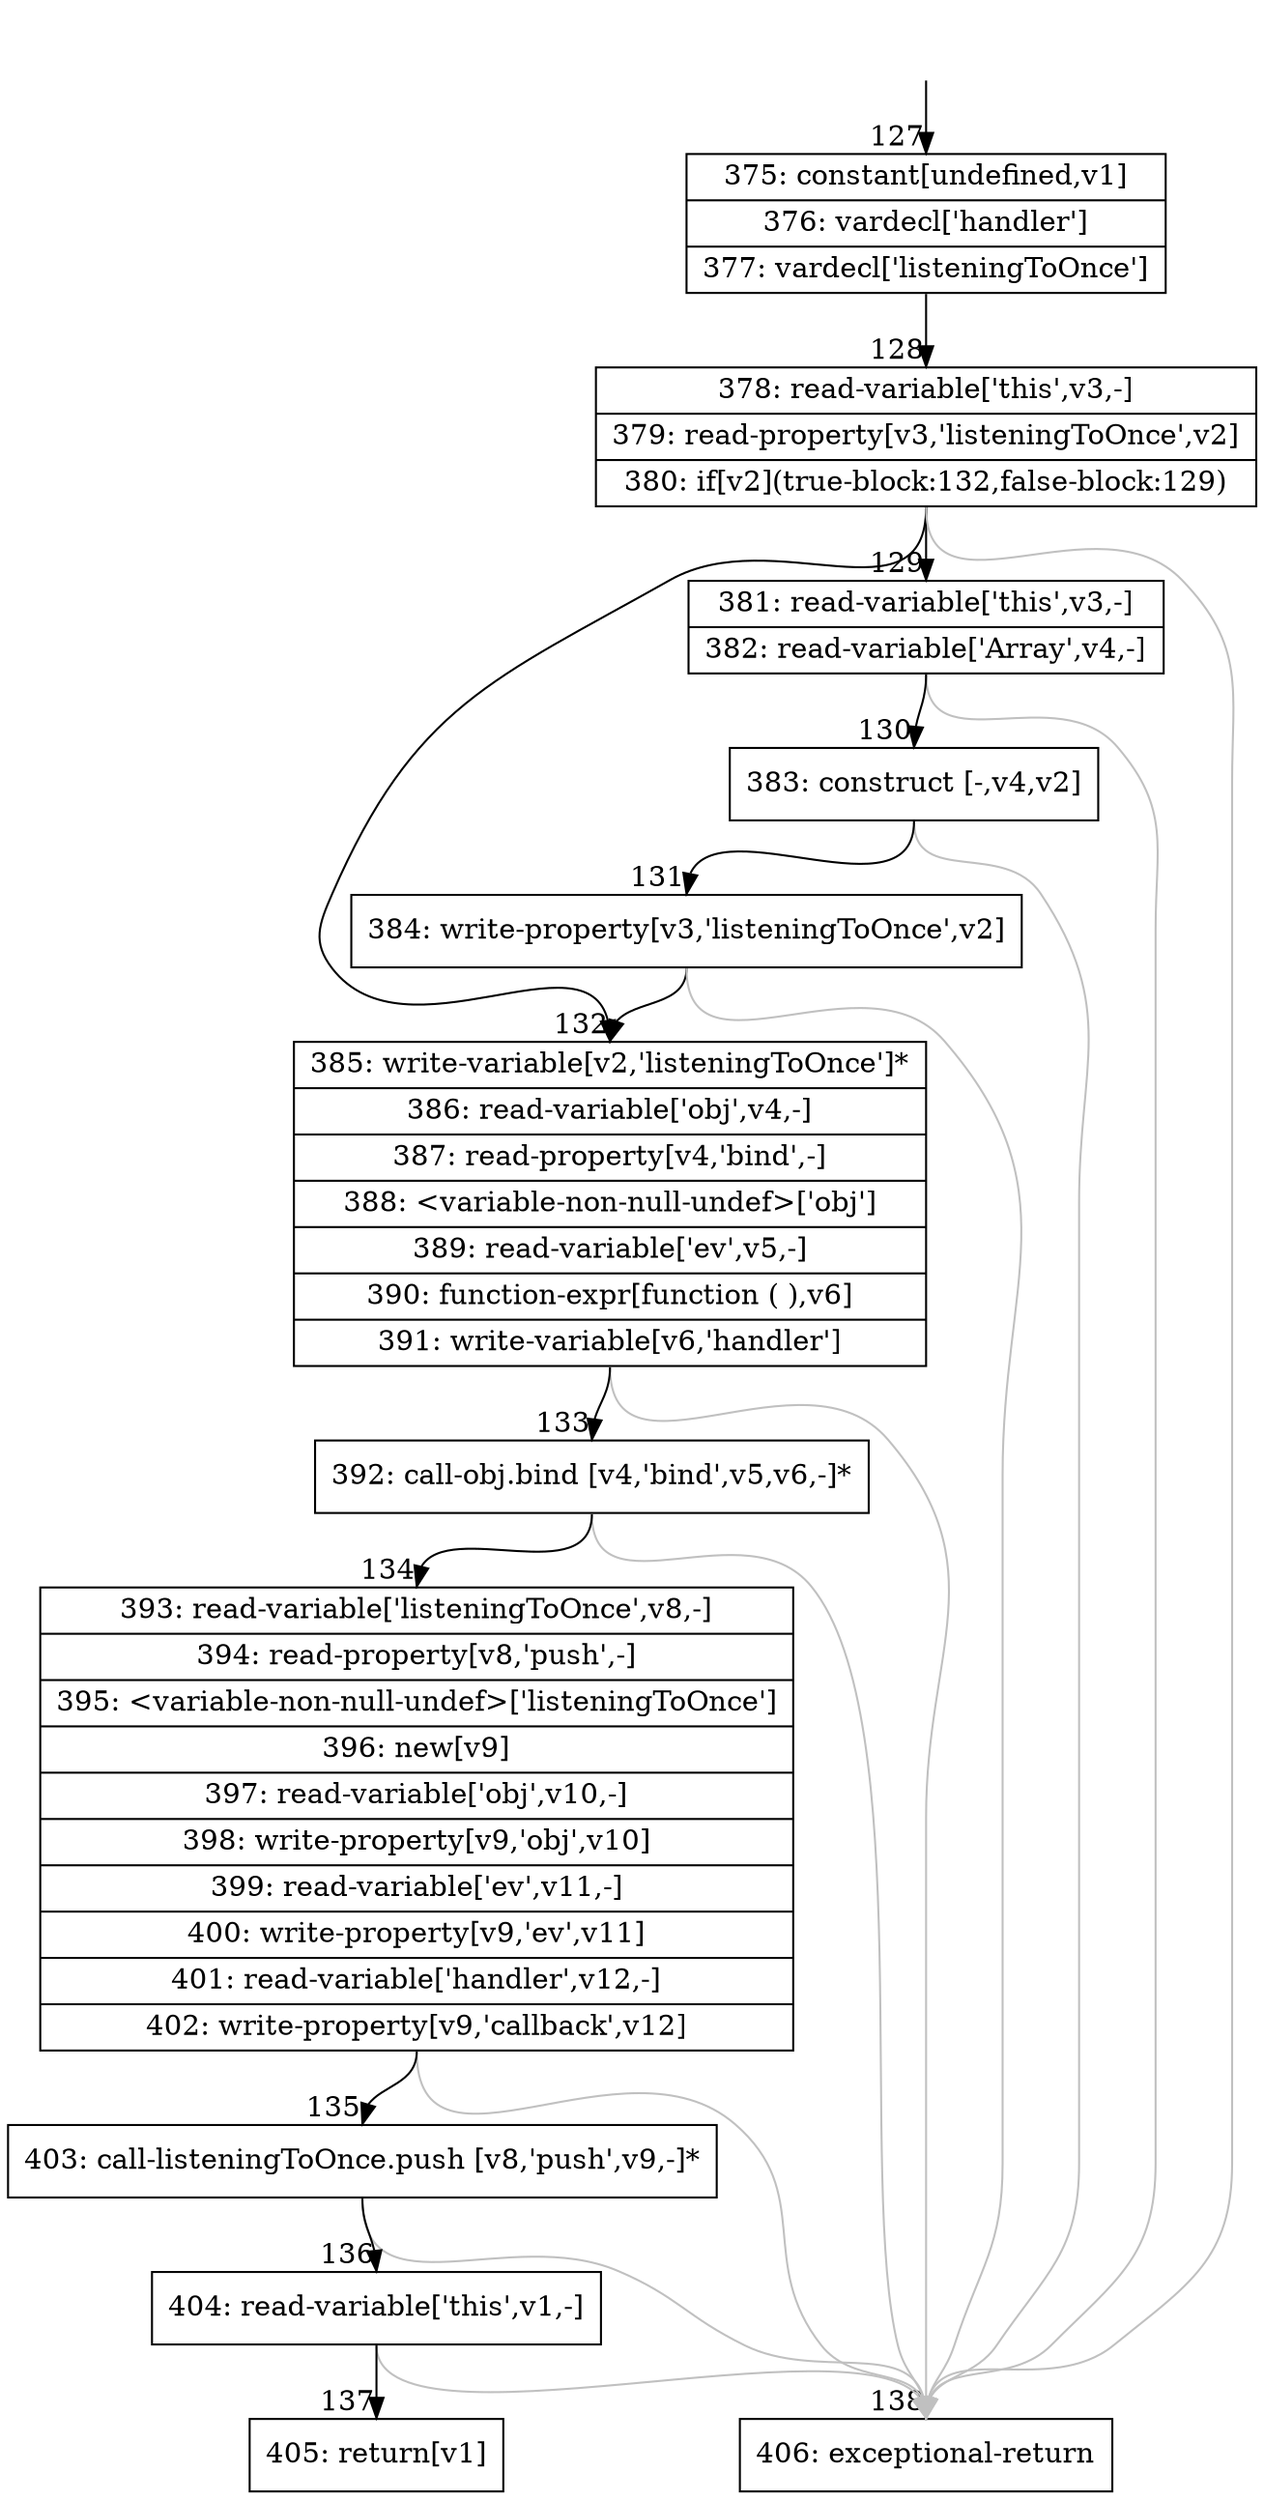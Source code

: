 digraph {
rankdir="TD"
BB_entry12[shape=none,label=""];
BB_entry12 -> BB127 [tailport=s, headport=n, headlabel="    127"]
BB127 [shape=record label="{375: constant[undefined,v1]|376: vardecl['handler']|377: vardecl['listeningToOnce']}" ] 
BB127 -> BB128 [tailport=s, headport=n, headlabel="      128"]
BB128 [shape=record label="{378: read-variable['this',v3,-]|379: read-property[v3,'listeningToOnce',v2]|380: if[v2](true-block:132,false-block:129)}" ] 
BB128 -> BB132 [tailport=s, headport=n, headlabel="      132"]
BB128 -> BB129 [tailport=s, headport=n, headlabel="      129"]
BB128 -> BB138 [tailport=s, headport=n, color=gray, headlabel="      138"]
BB129 [shape=record label="{381: read-variable['this',v3,-]|382: read-variable['Array',v4,-]}" ] 
BB129 -> BB130 [tailport=s, headport=n, headlabel="      130"]
BB129 -> BB138 [tailport=s, headport=n, color=gray]
BB130 [shape=record label="{383: construct [-,v4,v2]}" ] 
BB130 -> BB131 [tailport=s, headport=n, headlabel="      131"]
BB130 -> BB138 [tailport=s, headport=n, color=gray]
BB131 [shape=record label="{384: write-property[v3,'listeningToOnce',v2]}" ] 
BB131 -> BB132 [tailport=s, headport=n]
BB131 -> BB138 [tailport=s, headport=n, color=gray]
BB132 [shape=record label="{385: write-variable[v2,'listeningToOnce']*|386: read-variable['obj',v4,-]|387: read-property[v4,'bind',-]|388: \<variable-non-null-undef\>['obj']|389: read-variable['ev',v5,-]|390: function-expr[function ( ),v6]|391: write-variable[v6,'handler']}" ] 
BB132 -> BB133 [tailport=s, headport=n, headlabel="      133"]
BB132 -> BB138 [tailport=s, headport=n, color=gray]
BB133 [shape=record label="{392: call-obj.bind [v4,'bind',v5,v6,-]*}" ] 
BB133 -> BB134 [tailport=s, headport=n, headlabel="      134"]
BB133 -> BB138 [tailport=s, headport=n, color=gray]
BB134 [shape=record label="{393: read-variable['listeningToOnce',v8,-]|394: read-property[v8,'push',-]|395: \<variable-non-null-undef\>['listeningToOnce']|396: new[v9]|397: read-variable['obj',v10,-]|398: write-property[v9,'obj',v10]|399: read-variable['ev',v11,-]|400: write-property[v9,'ev',v11]|401: read-variable['handler',v12,-]|402: write-property[v9,'callback',v12]}" ] 
BB134 -> BB135 [tailport=s, headport=n, headlabel="      135"]
BB134 -> BB138 [tailport=s, headport=n, color=gray]
BB135 [shape=record label="{403: call-listeningToOnce.push [v8,'push',v9,-]*}" ] 
BB135 -> BB136 [tailport=s, headport=n, headlabel="      136"]
BB135 -> BB138 [tailport=s, headport=n, color=gray]
BB136 [shape=record label="{404: read-variable['this',v1,-]}" ] 
BB136 -> BB137 [tailport=s, headport=n, headlabel="      137"]
BB136 -> BB138 [tailport=s, headport=n, color=gray]
BB137 [shape=record label="{405: return[v1]}" ] 
BB138 [shape=record label="{406: exceptional-return}" ] 
//#$~ 88
}

